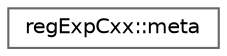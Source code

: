 digraph "Graphical Class Hierarchy"
{
 // LATEX_PDF_SIZE
  bgcolor="transparent";
  edge [fontname=Helvetica,fontsize=10,labelfontname=Helvetica,labelfontsize=10];
  node [fontname=Helvetica,fontsize=10,shape=box,height=0.2,width=0.4];
  rankdir="LR";
  Node0 [id="Node000000",label="regExpCxx::meta",height=0.2,width=0.4,color="grey40", fillcolor="white", style="filled",URL="$structFoam_1_1regExpCxx_1_1meta.html",tooltip=" "];
}
